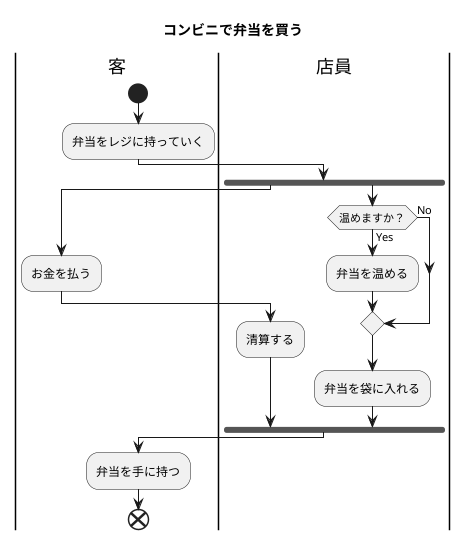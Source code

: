 @startuml パーティション
title コンビニで弁当を買う

|客|
start
:弁当をレジに持っていく;

|店員|
    fork

    |客|
    :お金を払う;

    |店員|
    :清算する;
    fork again

    |店員|
    if (温めますか？) then (Yes)
        :弁当を温める;
    else (No)
    endif

    :弁当を袋に入れる;
    endfork
    
|客|
:弁当を手に持つ;
end
@enduml